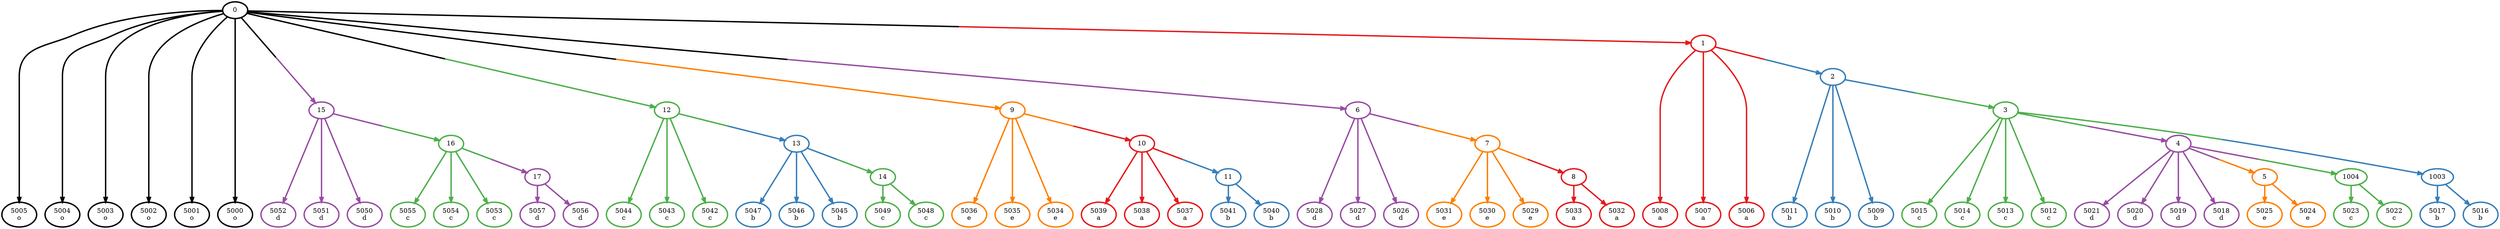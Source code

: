 digraph T {
	{
		rank=same
		77 [penwidth=3,colorscheme=set19,color=4,label="5057\nd"]
		76 [penwidth=3,colorscheme=set19,color=4,label="5056\nd"]
		75 [penwidth=3,colorscheme=set19,color=3,label="5055\nc"]
		74 [penwidth=3,colorscheme=set19,color=3,label="5054\nc"]
		73 [penwidth=3,colorscheme=set19,color=3,label="5053\nc"]
		71 [penwidth=3,colorscheme=set19,color=4,label="5052\nd"]
		70 [penwidth=3,colorscheme=set19,color=4,label="5051\nd"]
		69 [penwidth=3,colorscheme=set19,color=4,label="5050\nd"]
		67 [penwidth=3,colorscheme=set19,color=3,label="5049\nc"]
		66 [penwidth=3,colorscheme=set19,color=3,label="5048\nc"]
		65 [penwidth=3,colorscheme=set19,color=2,label="5047\nb"]
		64 [penwidth=3,colorscheme=set19,color=2,label="5046\nb"]
		63 [penwidth=3,colorscheme=set19,color=2,label="5045\nb"]
		61 [penwidth=3,colorscheme=set19,color=3,label="5044\nc"]
		60 [penwidth=3,colorscheme=set19,color=3,label="5043\nc"]
		59 [penwidth=3,colorscheme=set19,color=3,label="5042\nc"]
		57 [penwidth=3,colorscheme=set19,color=2,label="5041\nb"]
		56 [penwidth=3,colorscheme=set19,color=2,label="5040\nb"]
		55 [penwidth=3,colorscheme=set19,color=1,label="5039\na"]
		54 [penwidth=3,colorscheme=set19,color=1,label="5038\na"]
		53 [penwidth=3,colorscheme=set19,color=1,label="5037\na"]
		51 [penwidth=3,colorscheme=set19,color=5,label="5036\ne"]
		50 [penwidth=3,colorscheme=set19,color=5,label="5035\ne"]
		49 [penwidth=3,colorscheme=set19,color=5,label="5034\ne"]
		47 [penwidth=3,colorscheme=set19,color=1,label="5033\na"]
		46 [penwidth=3,colorscheme=set19,color=1,label="5032\na"]
		45 [penwidth=3,colorscheme=set19,color=5,label="5031\ne"]
		44 [penwidth=3,colorscheme=set19,color=5,label="5030\ne"]
		43 [penwidth=3,colorscheme=set19,color=5,label="5029\ne"]
		41 [penwidth=3,colorscheme=set19,color=4,label="5028\nd"]
		40 [penwidth=3,colorscheme=set19,color=4,label="5027\nd"]
		39 [penwidth=3,colorscheme=set19,color=4,label="5026\nd"]
		37 [penwidth=3,colorscheme=set19,color=5,label="5025\ne"]
		36 [penwidth=3,colorscheme=set19,color=5,label="5024\ne"]
		35 [penwidth=3,colorscheme=set19,color=3,label="5023\nc"]
		34 [penwidth=3,colorscheme=set19,color=3,label="5022\nc"]
		33 [penwidth=3,colorscheme=set19,color=4,label="5021\nd"]
		32 [penwidth=3,colorscheme=set19,color=4,label="5020\nd"]
		31 [penwidth=3,colorscheme=set19,color=4,label="5019\nd"]
		30 [penwidth=3,colorscheme=set19,color=4,label="5018\nd"]
		27 [penwidth=3,colorscheme=set19,color=2,label="5017\nb"]
		26 [penwidth=3,colorscheme=set19,color=2,label="5016\nb"]
		25 [penwidth=3,colorscheme=set19,color=3,label="5015\nc"]
		24 [penwidth=3,colorscheme=set19,color=3,label="5014\nc"]
		23 [penwidth=3,colorscheme=set19,color=3,label="5013\nc"]
		22 [penwidth=3,colorscheme=set19,color=3,label="5012\nc"]
		19 [penwidth=3,colorscheme=set19,color=2,label="5011\nb"]
		18 [penwidth=3,colorscheme=set19,color=2,label="5010\nb"]
		17 [penwidth=3,colorscheme=set19,color=2,label="5009\nb"]
		15 [penwidth=3,colorscheme=set19,color=1,label="5008\na"]
		14 [penwidth=3,colorscheme=set19,color=1,label="5007\na"]
		13 [penwidth=3,colorscheme=set19,color=1,label="5006\na"]
		11 [penwidth=3,colorscheme=set19,color=-2044647712,label="5005\no"]
		10 [penwidth=3,colorscheme=set19,color=-2044647712,label="5004\no"]
		9 [penwidth=3,colorscheme=set19,color=-2044647712,label="5003\no"]
		8 [penwidth=3,colorscheme=set19,color=-2044647712,label="5002\no"]
		7 [penwidth=3,colorscheme=set19,color=-2044647712,label="5001\no"]
		6 [penwidth=3,colorscheme=set19,color=-2044647712,label="5000\no"]
	}
	72 [penwidth=3,colorscheme=set19,color=4,label="17"]
	68 [penwidth=3,colorscheme=set19,color=3,label="16"]
	62 [penwidth=3,colorscheme=set19,color=3,label="14"]
	58 [penwidth=3,colorscheme=set19,color=2,label="13"]
	52 [penwidth=3,colorscheme=set19,color=2,label="11"]
	48 [penwidth=3,colorscheme=set19,color=1,label="10"]
	42 [penwidth=3,colorscheme=set19,color=1,label="8"]
	38 [penwidth=3,colorscheme=set19,color=5,label="7"]
	29 [penwidth=3,colorscheme=set19,color=5,label="5"]
	28 [penwidth=3,colorscheme=set19,color=3,label="1004"]
	21 [penwidth=3,colorscheme=set19,color=4,label="4"]
	20 [penwidth=3,colorscheme=set19,color=2,label="1003"]
	16 [penwidth=3,colorscheme=set19,color=3,label="3"]
	12 [penwidth=3,colorscheme=set19,color=2,label="2"]
	5 [penwidth=3,colorscheme=set19,color=4,label="15"]
	4 [penwidth=3,colorscheme=set19,color=3,label="12"]
	3 [penwidth=3,colorscheme=set19,color=5,label="9"]
	2 [penwidth=3,colorscheme=set19,color=4,label="6"]
	1 [penwidth=3,colorscheme=set19,color=1,label="1"]
	0 [penwidth=3,colorscheme=set19,color=-2044647712,label="0"]
	72 -> 77 [penwidth=3,colorscheme=set19,color=4]
	72 -> 76 [penwidth=3,colorscheme=set19,color=4]
	68 -> 75 [penwidth=3,colorscheme=set19,color=3]
	68 -> 74 [penwidth=3,colorscheme=set19,color=3]
	68 -> 73 [penwidth=3,colorscheme=set19,color=3]
	68 -> 72 [penwidth=3,colorscheme=set19,color="3;0.5:4"]
	62 -> 67 [penwidth=3,colorscheme=set19,color=3]
	62 -> 66 [penwidth=3,colorscheme=set19,color=3]
	58 -> 65 [penwidth=3,colorscheme=set19,color=2]
	58 -> 64 [penwidth=3,colorscheme=set19,color=2]
	58 -> 63 [penwidth=3,colorscheme=set19,color=2]
	58 -> 62 [penwidth=3,colorscheme=set19,color="2;0.5:3"]
	52 -> 57 [penwidth=3,colorscheme=set19,color=2]
	52 -> 56 [penwidth=3,colorscheme=set19,color=2]
	48 -> 55 [penwidth=3,colorscheme=set19,color=1]
	48 -> 54 [penwidth=3,colorscheme=set19,color=1]
	48 -> 53 [penwidth=3,colorscheme=set19,color=1]
	48 -> 52 [penwidth=3,colorscheme=set19,color="1;0.5:2"]
	42 -> 47 [penwidth=3,colorscheme=set19,color=1]
	42 -> 46 [penwidth=3,colorscheme=set19,color=1]
	38 -> 45 [penwidth=3,colorscheme=set19,color=5]
	38 -> 44 [penwidth=3,colorscheme=set19,color=5]
	38 -> 43 [penwidth=3,colorscheme=set19,color=5]
	38 -> 42 [penwidth=3,colorscheme=set19,color="5;0.5:1"]
	29 -> 37 [penwidth=3,colorscheme=set19,color=5]
	29 -> 36 [penwidth=3,colorscheme=set19,color=5]
	28 -> 35 [penwidth=3,colorscheme=set19,color=3]
	28 -> 34 [penwidth=3,colorscheme=set19,color=3]
	21 -> 33 [penwidth=3,colorscheme=set19,color=4]
	21 -> 32 [penwidth=3,colorscheme=set19,color=4]
	21 -> 31 [penwidth=3,colorscheme=set19,color=4]
	21 -> 30 [penwidth=3,colorscheme=set19,color=4]
	21 -> 29 [penwidth=3,colorscheme=set19,color="4;0.5:5"]
	21 -> 28 [penwidth=3,colorscheme=set19,color="4;0.5:3"]
	20 -> 27 [penwidth=3,colorscheme=set19,color=2]
	20 -> 26 [penwidth=3,colorscheme=set19,color=2]
	16 -> 25 [penwidth=3,colorscheme=set19,color=3]
	16 -> 24 [penwidth=3,colorscheme=set19,color=3]
	16 -> 23 [penwidth=3,colorscheme=set19,color=3]
	16 -> 22 [penwidth=3,colorscheme=set19,color=3]
	16 -> 21 [penwidth=3,colorscheme=set19,color="3;0.5:4"]
	16 -> 20 [penwidth=3,colorscheme=set19,color="3;0.5:2"]
	12 -> 19 [penwidth=3,colorscheme=set19,color=2]
	12 -> 18 [penwidth=3,colorscheme=set19,color=2]
	12 -> 17 [penwidth=3,colorscheme=set19,color=2]
	12 -> 16 [penwidth=3,colorscheme=set19,color="2;0.5:3"]
	5 -> 71 [penwidth=3,colorscheme=set19,color=4]
	5 -> 70 [penwidth=3,colorscheme=set19,color=4]
	5 -> 69 [penwidth=3,colorscheme=set19,color=4]
	5 -> 68 [penwidth=3,colorscheme=set19,color="4;0.5:3"]
	4 -> 61 [penwidth=3,colorscheme=set19,color=3]
	4 -> 60 [penwidth=3,colorscheme=set19,color=3]
	4 -> 59 [penwidth=3,colorscheme=set19,color=3]
	4 -> 58 [penwidth=3,colorscheme=set19,color="3;0.5:2"]
	3 -> 51 [penwidth=3,colorscheme=set19,color=5]
	3 -> 50 [penwidth=3,colorscheme=set19,color=5]
	3 -> 49 [penwidth=3,colorscheme=set19,color=5]
	3 -> 48 [penwidth=3,colorscheme=set19,color="5;0.5:1"]
	2 -> 41 [penwidth=3,colorscheme=set19,color=4]
	2 -> 40 [penwidth=3,colorscheme=set19,color=4]
	2 -> 39 [penwidth=3,colorscheme=set19,color=4]
	2 -> 38 [penwidth=3,colorscheme=set19,color="4;0.5:5"]
	1 -> 15 [penwidth=3,colorscheme=set19,color=1]
	1 -> 14 [penwidth=3,colorscheme=set19,color=1]
	1 -> 13 [penwidth=3,colorscheme=set19,color=1]
	1 -> 12 [penwidth=3,colorscheme=set19,color="1;0.5:2"]
	0 -> 11 [penwidth=3,colorscheme=set19,color=-2044647712]
	0 -> 10 [penwidth=3,colorscheme=set19,color=-2044647712]
	0 -> 9 [penwidth=3,colorscheme=set19,color=-2044647712]
	0 -> 8 [penwidth=3,colorscheme=set19,color=-2044647712]
	0 -> 7 [penwidth=3,colorscheme=set19,color=-2044647712]
	0 -> 6 [penwidth=3,colorscheme=set19,color=-2044647712]
	0 -> 5 [penwidth=3,colorscheme=set19,color="-2044647712;0.5:4"]
	0 -> 4 [penwidth=3,colorscheme=set19,color="-2044647712;0.5:3"]
	0 -> 3 [penwidth=3,colorscheme=set19,color="-2044647712;0.5:5"]
	0 -> 2 [penwidth=3,colorscheme=set19,color="-2044647712;0.5:4"]
	0 -> 1 [penwidth=3,colorscheme=set19,color="-2044647712;0.5:1"]
}
